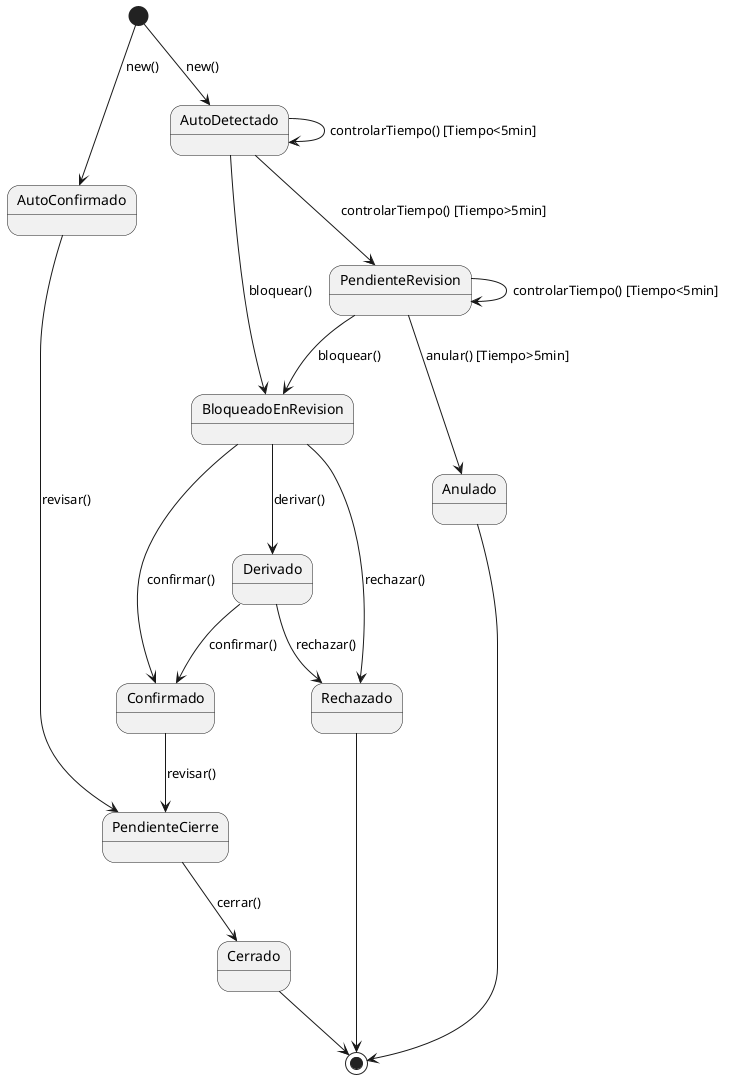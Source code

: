 @startuml estado

[*] --> AutoConfirmado : new()

[*] --> AutoDetectado : new()

AutoDetectado --> AutoDetectado : controlarTiempo() [Tiempo<5min]
AutoDetectado --> PendienteRevision : controlarTiempo() [Tiempo>5min]

PendienteRevision --> Anulado: anular() [Tiempo>5min]
PendienteRevision --> PendienteRevision : controlarTiempo() [Tiempo<5min]

AutoDetectado --> BloqueadoEnRevision : bloquear()

BloqueadoEnRevision --> Derivado : derivar() 
BloqueadoEnRevision --> Confirmado : confirmar()
BloqueadoEnRevision --> Rechazado : rechazar()
Derivado --> Confirmado : confirmar()
Derivado --> Rechazado : rechazar()
PendienteRevision --> BloqueadoEnRevision : bloquear()
AutoConfirmado --> PendienteCierre : revisar()

PendienteCierre --> Cerrado : cerrar()

Confirmado --> PendienteCierre : revisar()
Rechazado --> [*]
Cerrado --> [*]
Anulado --> [*]
@enduml
